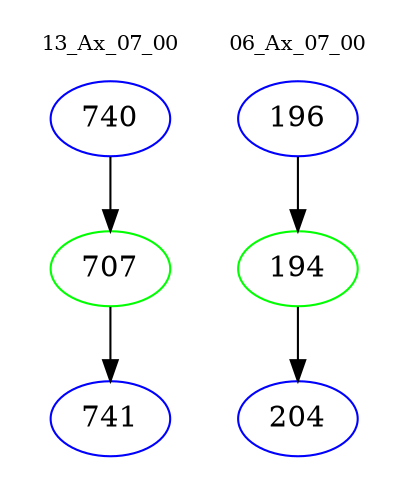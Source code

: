 digraph{
subgraph cluster_0 {
color = white
label = "13_Ax_07_00";
fontsize=10;
T0_740 [label="740", color="blue"]
T0_740 -> T0_707 [color="black"]
T0_707 [label="707", color="green"]
T0_707 -> T0_741 [color="black"]
T0_741 [label="741", color="blue"]
}
subgraph cluster_1 {
color = white
label = "06_Ax_07_00";
fontsize=10;
T1_196 [label="196", color="blue"]
T1_196 -> T1_194 [color="black"]
T1_194 [label="194", color="green"]
T1_194 -> T1_204 [color="black"]
T1_204 [label="204", color="blue"]
}
}
